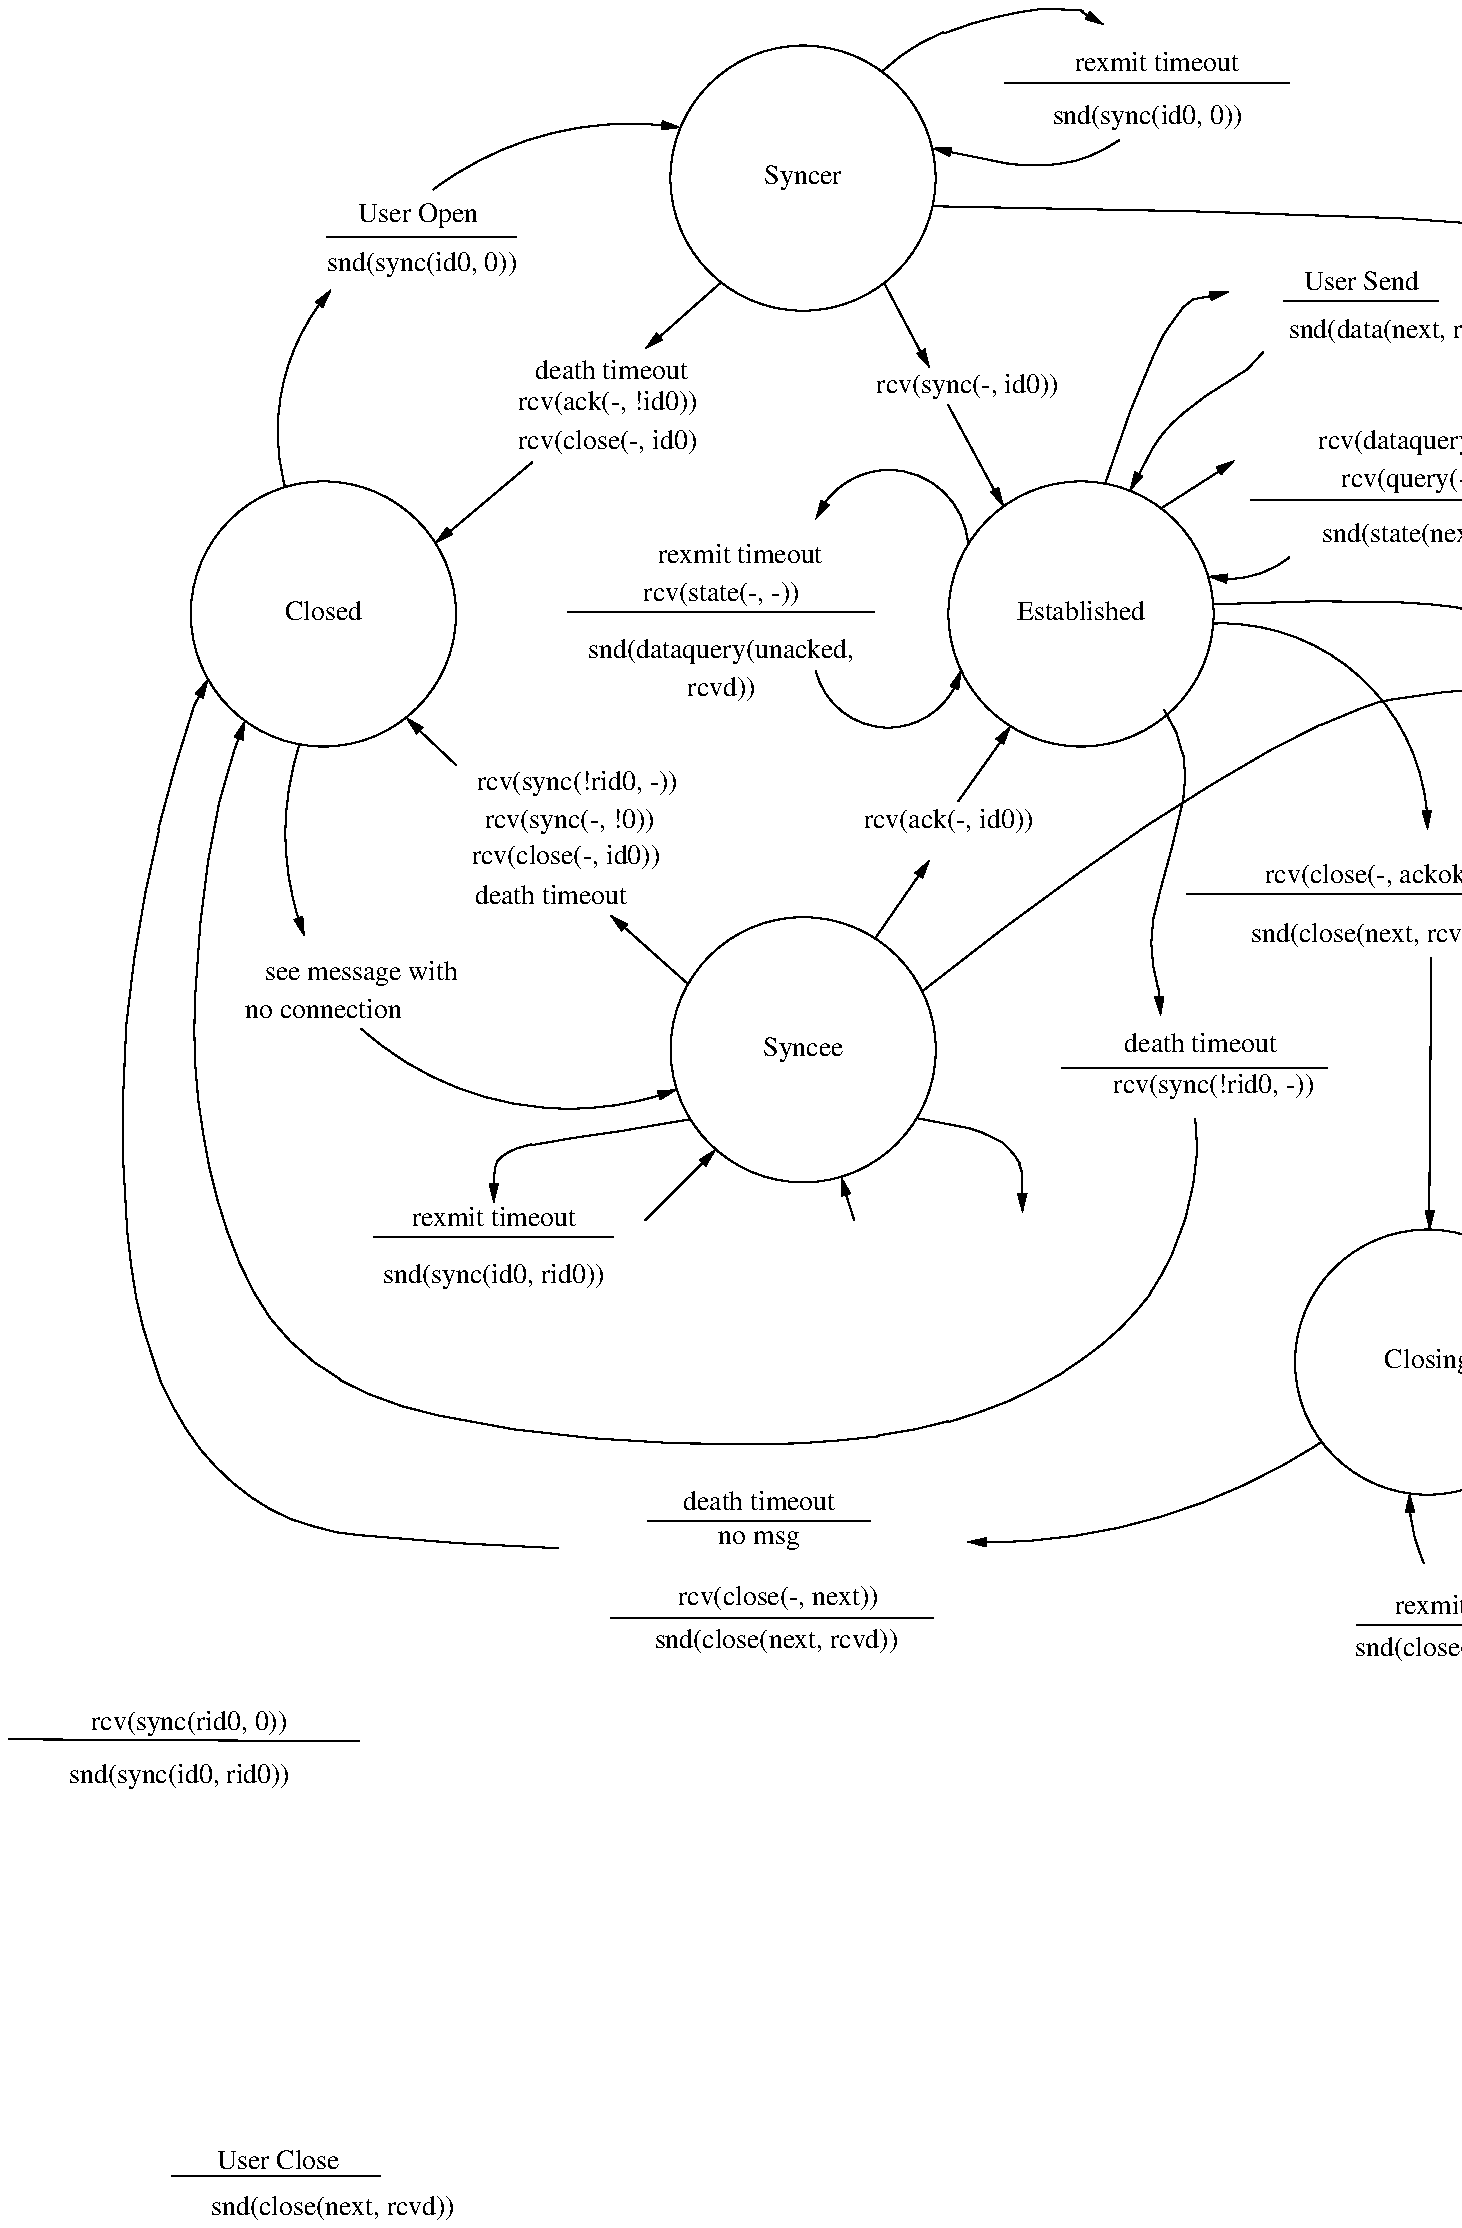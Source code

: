 .PS
define grp0 {[
"User Close" at (7.16,7.97);
line from (6.6,7.9) to (7.7,7.9);
"snd(close(next, rcvd))" at (7.45,7.73);
]}
define grp1 {[
grp2() with (0,0) at (0.04,0.305);
]}
define grp2 {[
"rcv(sync(rid0, 0))" at (3.95,2.38);
line from (3,2.3) to (4.85,2.29);
"snd(sync(id0, rid0))" at (3.9,2.1);
]}
circle at (1.4,6.1) rad 0.7;
circle at (3.933,3.799) rad 0.7;
circle at (3.932,8.401) rad 0.7;
"Closed" at (1.4,6.1);
"Syncer" at (3.932,8.401);
"Syncee" at (3.933,3.799);
"Established" at (5.4,6.1);
arc <- ccw from (3.285,8.668) to (1.98,8.34) rad 1.73202;
arc <- ccw from (1.44,7.81) to (1.197,6.77) rad 1.13475;
line -> from (2.5,6.9) to (1.991,6.475);
line <- from (1.837,5.553) to (2.1,5.3);
line from (1.42,8.09) to (2.42,8.09);
"User Open" at (1.9,8.2);
arc <- cw from (1.3,4.4) to (1.274,5.411) rad 1.51113;
arc <- cw from (3.265,3.589) to (1.6,3.91) rad 1.64006;
"no connection" at (1.4,4);
line <- from (5.028,5.507) to (4.75,5.11);
line <- from (4.6,4.8) to (4.312,4.388);
line <- from (4.991,6.668) to (4.7,7.2);
line <- from (4.6,7.4) to (4.361,7.848);
line from (6,3.43) to (6.01094,3.26672)
line from (6.01094,3.26672) to (5.99375,3.09187)
line from (5.99375,3.09187) to (5.94844,2.90547)
line from (5.94844,2.90547) to (5.875,2.7075)
line from (5.875,2.7075) to (5.82551,2.6075)
line from (5.82551,2.6075) to (5.76453,2.51125)
line from (5.76453,2.51125) to (5.69207,2.41875)
line from (5.69207,2.41875) to (5.60812,2.33)
line from (5.60812,2.33) to (5.5127,2.245)
line from (5.5127,2.245) to (5.40578,2.16375)
line from (5.40578,2.16375) to (5.28738,2.08625)
line from (5.28738,2.08625) to (5.1575,2.0125)
line from (5.1575,2.0125) to (5.01605,1.94496)
line from (5.01605,1.94496) to (4.86297,1.88609)
line from (4.86297,1.88609) to (4.69824,1.8359)
line from (4.69824,1.8359) to (4.52188,1.79438)
line from (4.52188,1.79438) to (4.33387,1.76152)
line from (4.33387,1.76152) to (4.13422,1.73734)
line from (4.13422,1.73734) to (3.92293,1.72184)
line from (3.92293,1.72184) to (3.7,1.715)
line from (3.7,1.715) to (3.25078,1.72078)
line from (3.25078,1.72078) to (2.81813,1.74812)
line from (2.81813,1.74812) to (2.40203,1.79703)
line from (2.40203,1.79703) to (2.0025,1.8675)
line from (2.0025,1.8675) to (1.81496,1.9157)
line from (1.81496,1.9157) to (1.64359,1.97906)
line from (1.64359,1.97906) to (1.4884,2.05758)
line from (1.4884,2.05758) to (1.34937,2.15125)
line from (1.34937,2.15125) to (1.22652,2.26008)
line from (1.22652,2.26008) to (1.11984,2.38406)
line from (1.11984,2.38406) to (1.02934,2.5232)
line from (1.02934,2.5232) to (0.955,2.6775)
line from (0.955,2.6775) to (0.893398,2.84129)
line from (0.893398,2.84129) to (0.841094,3.00891)
line from (0.841094,3.00891) to (0.798086,3.18035)
line from (0.798086,3.18035) to (0.764375,3.35562)
line from (0.764375,3.35562) to (0.739961,3.53473)
line from (0.739961,3.53473) to (0.724844,3.71766)
line from (0.724844,3.71766) to (0.719023,3.90441)
line from (0.719023,3.90441) to (0.7225,4.095)
line from (0.7225,4.095) to (0.747656,4.46406)
line from (0.747656,4.46406) to (0.790625,4.80125)
line from (0.790625,4.80125) to (0.851406,5.10656)
line from (0.851406,5.10656) to (0.93,5.38)
circle at (7.23,2.15) rad 0.7;
grp0() with (0,0) at (1.15,-2.2);
arc <- ccw from (7.23,4.96) to (6.098,6.049) rad 1.0893;
line from (5.84,5.59) to (5.90047,5.47828)
line from (5.90047,5.47828) to (5.93688,5.36313)
line from (5.93688,5.36313) to (5.94922,5.24453)
line from (5.94922,5.24453) to (5.9375,5.1225)
line from (5.9375,5.1225) to (5.88188,4.8725)
line from (5.88188,4.8725) to (5.81,4.6175)
line from (5.81,4.6175) to (5.78,4.48984)
line from (5.78,4.48984) to (5.77,4.36437)
line from (5.77,4.36437) to (5.78,4.24109)
line from (5.78,4.24109) to (5.81,4.12)
line -> from (7.779,2.845) to (7.673,2.692);
line -> from (7.25,4.28) to (7.24,2.85);
line -> from (0.72,5.62) to (0.791,5.755);
line -> from (0.93,5.38) to (0.986,5.535);
"rcv(ack(-, !id0))" at (2.9,7.21);
"rcv(close(-, id0)" at (2.9,7);
"rcv(sync(-, id0))" at (4.8,7.3);
"rcv(ack(-, id0))" at (4.7,5);
line from (5.96,4.62) to (7.94,4.62);
"snd(close(next, rcvd))" at (6.94,4.4);
"rcv(close(-, ackok))" at (6.95,4.71);
"rcv(sync(!rid0, -))" at (6.1,3.6);
"Closing" at (7.23,2.15);
line -> from (3.326,4.147) to (2.915,4.51);
line -> from (3.501,7.849) to (3.1,7.5);
"rcv(close(-, next))" at (3.8,0.9);
arc <- ccw from (4.8,1.2) to (6.67,1.73) rad 3.2198;
line from (2.64,1.17) to (2.11875,1.19375)
line from (2.11875,1.19375) to (1.595,1.235)
line from (1.595,1.235) to (1.46695,1.25305)
line from (1.46695,1.25305) to (1.34531,1.28219)
line from (1.34531,1.28219) to (1.23008,1.32242)
line from (1.23008,1.32242) to (1.12125,1.37375)
line from (1.12125,1.37375) to (1.01883,1.43617)
line from (1.01883,1.43617) to (0.922813,1.50969)
line from (0.922813,1.50969) to (0.833203,1.5943)
line from (0.833203,1.5943) to (0.75,1.69)
line from (0.75,1.69) to (0.673984,1.79652)
line from (0.673984,1.79652) to (0.605938,1.91359)
line from (0.605938,1.91359) to (0.545859,2.04121)
line from (0.545859,2.04121) to (0.49375,2.17937)
line from (0.49375,2.17937) to (0.449609,2.32809)
line from (0.449609,2.32809) to (0.413438,2.48734)
line from (0.413438,2.48734) to (0.385234,2.65715)
line from (0.385234,2.65715) to (0.365,2.8375)
line from (0.365,2.8375) to (0.342813,3.20609)
line from (0.342813,3.20609) to (0.34125,3.56937)
line from (0.34125,3.56937) to (0.360312,3.92734)
line from (0.360312,3.92734) to (0.4,4.28)
line from (0.4,4.28) to (0.4575,4.62625)
line from (0.4575,4.62625) to (0.53,4.965)
line from (0.53,4.965) to (0.6175,5.29625)
line from (0.6175,5.29625) to (0.72,5.62)
"rcv(close(-, id0))" at (2.68,4.81);
grp1() with (0,0) at (0.665,0.099);
"rexmit timeout" at (2.3,2.9);
"death timeout" at (2.6,4.6);
"death timeout" at (2.92,7.37);
"death timeout" at (6.03,3.82);
line from (1.67,2.81) to (2.93,2.81);
"snd(sync(id0, rid0))" at (2.3,2.6);
line from (3.338,3.431) to (2.99638,3.37369)
line from (2.99638,3.37369) to (2.7095,3.33275)
line from (2.7095,3.33275) to (2.49613,3.29819)
line from (2.49613,3.29819) to (2.42403,3.27955)
line from (2.42403,3.27955) to (2.375,3.26)
line from (2.375,3.26) to (2.34219,3.2375)
line from (2.34219,3.2375) to (2.31875,3.21)
line from (2.31875,3.21) to (2.30469,3.1775)
line from (2.30469,3.1775) to (2.3,3.14)
line -> from (3.1,2.9) to (3.472,3.272);
line from (4.533,3.438) to (4.80825,3.3845)
line from (4.80825,3.3845) to (4.8748,3.36472)
line from (4.8748,3.36472) to (4.93269,3.33987)
line from (4.93269,3.33987) to (4.98192,3.30997)
line from (4.98192,3.30997) to (5.0225,3.275)
line from (5.0225,3.275) to (5.05391,3.23594)
line from (5.05391,3.23594) to (5.07563,3.19375)
line from (5.07563,3.19375) to (5.08766,3.14844)
line from (5.08766,3.14844) to (5.09,3.1)
line -> from (4.2,2.9) to (4.133,3.128);
"rexmit timeout" at (5.8,9);
line from (5,8.9) to (6.5,8.9);
line from (4.348,8.964) to (4.443,9.04275)
line from (4.443,9.04275) to (4.552,9.111)
line from (4.552,9.111) to (4.675,9.16875)
line from (4.675,9.16875) to (4.812,9.216)
line from (4.812,9.216) to (4.94894,9.25244)
line from (4.94894,9.25244) to (5.07175,9.27775)
line from (5.07175,9.27775) to (5.18044,9.29194)
line from (5.18044,9.29194) to (5.275,9.295)
line from (5.275,9.295) to (5.39375,9.28875)
line from (5.39375,9.28875) to (5.41094,9.28469)
line from (5.41094,9.28469) to (5.4,9.28)
line from (5.6,8.6) to (5.52344,8.55469)
line from (5.52344,8.55469) to (5.44375,8.51875)
line from (5.44375,8.51875) to (5.36094,8.49219)
line from (5.36094,8.49219) to (5.275,8.475)
line from (5.275,8.475) to (5.18594,8.46719)
line from (5.18594,8.46719) to (5.09375,8.46875)
line from (5.09375,8.46875) to (4.99844,8.47969)
line from (4.99844,8.47969) to (4.9,8.5)
line -> from (4.9,8.5) to (4.614,8.559);
line from (5.3,3.7) to (6.7,3.7);
"rexmit timeout" at (3.6,6.4);
"rcv(state(-, -))" at (3.5,6.2);
line from (2.69,6.11) to (4.31,6.11);
"rcvd))" at (3.5,5.7);
arc <- cw from (4,6.6) to (4.803,6.466) rad 0.417517;
arc <- cw from (4.766,5.802) to (4,5.8) rad 0.394055;
circle at (5.4,6.1) rad 0.7;
arc <- ccw from (6.072,6.298) to (6.5,6.4) rad 0.500723;
line from (6.098,6.15) to (6.64262,6.16563)
line from (6.64262,6.16563) to (7.0745,6.1625)
line from (7.0745,6.1625) to (7.24503,6.15234)
line from (7.24503,6.15234) to (7.38112,6.13437)
line from (7.38112,6.13437) to (7.48278,6.10859)
line from (7.48278,6.10859) to (7.55,6.075)
line from (7.55,6.075) to (7.6375,5.99375)
line from (7.6375,5.99375) to (7.7,5.9)
line from (4.562,4.106) to (4.98341,4.43584)
line from (4.98341,4.43584) to (5.37862,4.72838)
line from (5.37862,4.72838) to (5.74766,4.98359)
line from (5.74766,4.98359) to (6.0905,5.2015)
line from (6.0905,5.2015) to (6.39778,5.37897)
line from (6.39778,5.37897) to (6.66012,5.51288)
line from (6.66012,5.51288) to (6.87753,5.60322)
line from (6.87753,5.60322) to (6.96938,5.63205)
line from (6.96938,5.63205) to (7.05,5.65)
line from (7.05,5.65) to (7.3125,5.6875)
line from (7.3125,5.6875) to (7.5,5.7)
line from (4.617,8.255) to (5.97831,8.22469)
line from (5.97831,8.22469) to (7.07925,8.18875)
line from (7.07925,8.18875) to (7.5227,8.1593)
line from (7.5227,8.1593) to (7.71299,8.13701)
line from (7.71299,8.13701) to (7.88231,8.10969)
line from (7.88231,8.10969) to (8.03068,8.07732)
line from (8.03068,8.07732) to (8.15808,8.03992)
line from (8.15808,8.03992) to (8.26452,7.99748)
line from (8.26452,7.99748) to (8.35,7.95)
line from (8.35,7.95) to (8.4207,7.89531)
line from (8.4207,7.89531) to (8.48281,7.83125)
line from (8.48281,7.83125) to (8.53633,7.75781)
line from (8.53633,7.75781) to (8.58125,7.675)
line from (8.58125,7.675) to (8.61758,7.58281)
line from (8.61758,7.58281) to (8.64531,7.48125)
line from (8.64531,7.48125) to (8.66445,7.37031)
line from (8.66445,7.37031) to (8.675,7.25)
line from (8.675,7.25) to (8.67969,6.99063)
line from (8.67969,6.99063) to (8.66875,6.7125)
line from (8.66875,6.7125) to (8.64219,6.41563)
line from (8.64219,6.41563) to (8.6,6.1)
line from (8.6,5.44) to (7.779,2.845);
"snd(dataquery(unacked," at (3.5,5.9);
line from (6.3,6.7) to (8,6.7);
"snd(state(next, rcvd))" at (7.3,6.51);
"rcv(dataquery(-,-))" at (7.2,7);
"rcv(query(-,-))" at (7.2,6.8);
"death timeout" at (3.7,1.4);
line -> from (7.5,5.7) to (7.6,5.7);
line -> from (7.7,5.9) to (7.75,5.84);
line -> from (8.6,6.1) to (8.59,6.02);
"see message with" at (1.6,4.2);
line from (5.528,6.788) to (5.65887,7.172)
line from (5.65887,7.172) to (5.7795,7.462)
line from (5.7795,7.462) to (5.83597,7.57175)
line from (5.83597,7.57175) to (5.88987,7.658)
line from (5.88987,7.658) to (5.94122,7.72075)
line from (5.94122,7.72075) to (5.99,7.76)
line -> from (5.99,7.76) to (6.18,7.8);
line -> from (5.825,6.656) to (6.21,6.91);
"User Send" at (6.88,7.84);
line from (6.475,7.75) to (7.285,7.75);
"snd(data(next, rcvd))" at (7.11,7.59);
line from (6.36,7.48) to (6.275,7.39313)
line from (6.275,7.39313) to (6.17,7.3225)
line from (6.17,7.3225) to (6.05438,7.25125)
line from (6.05438,7.25125) to (5.9375,7.1625)
line from (5.9375,7.1625) to (5.88109,7.10953)
line from (5.88109,7.10953) to (5.82937,7.04813)
line from (5.82937,7.04813) to (5.78234,6.97828)
line from (5.78234,6.97828) to (5.74,6.9)
line -> from (5.74,6.9) to (5.657,6.751);
"snd(sync(id0, 0))" at (1.92,7.94);
"snd(sync(id0, 0))" at (5.75,8.72);
line -> from (5.81,4.12) to (5.82,3.98);
line -> from (2.3,3.14) to (2.3,2.99);
line -> from (5.09,3.1) to (5.09,2.94);
line -> from (5.4,9.28) to (5.52,9.21);
"rcv(sync(-, !0))" at (2.7,5);
"rcv(sync(!rid0, -))" at (2.74,5.2);
arc <- ccw from (7.96,1.11) to (7.797,1.739) rad 0.548809;
arc -> cw from (7.21,1.09) to (7.134,1.457) rad 0.825566;
"rexmit timeout" at (7.49,0.85);
line from (6.86,0.76) to (8.12,0.76);
"snd(close(next, rcvd))" at (7.49,0.63);
line from (3.115,1.31) to (4.285,1.31);
"no msg" at (3.7,1.22);
line from (2.92,0.8) to (4.62,0.8);
"snd(close(next, rcvd))" at (3.79,0.67);
.PE
